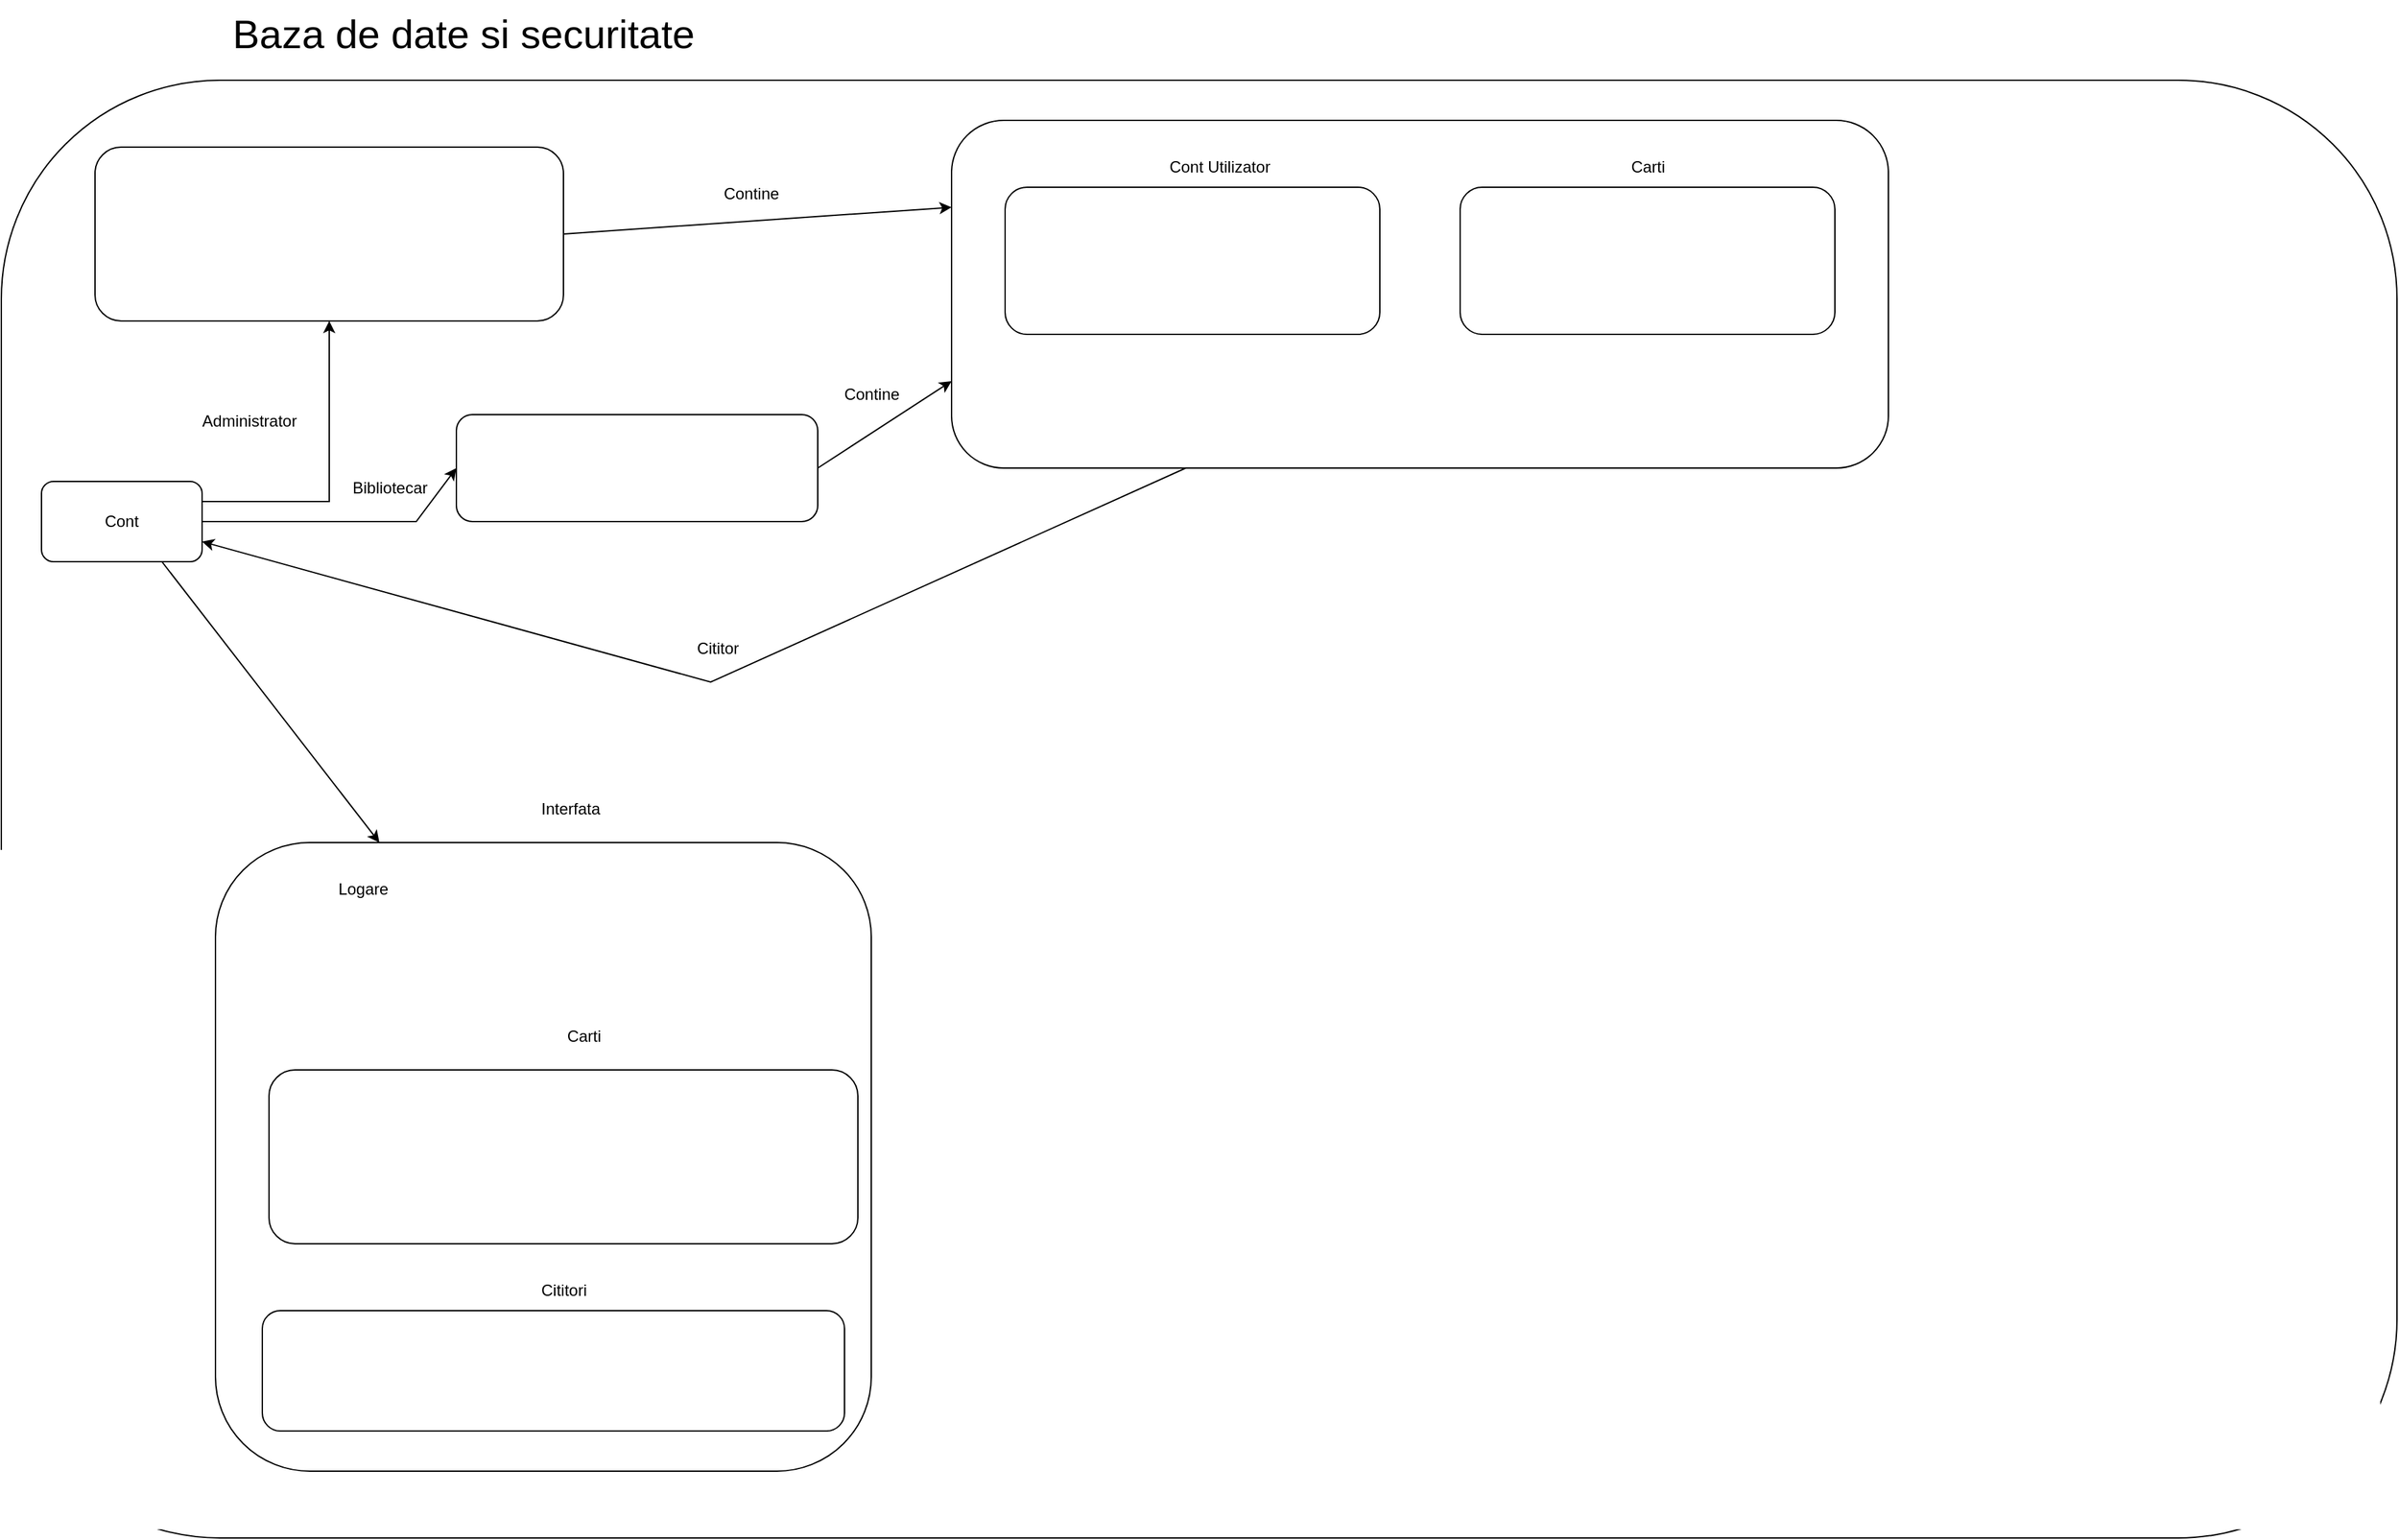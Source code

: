 <mxfile scale="1" border="0" version="24.9.2">
  <diagram name="Page-1" id="Page-1">
    <mxGraphModel grid="1" page="1" gridSize="10" guides="1" tooltips="1" connect="1" arrows="1" fold="1" pageScale="1" pageWidth="827" pageHeight="583" math="0" shadow="0">
      <root>
        <mxCell id="0" />
        <mxCell id="1" parent="0" />
        <mxCell id="P3BRGBd7a3wcOy2r283L-174" value="" style="rounded=1;whiteSpace=wrap;html=1;" vertex="1" parent="1">
          <mxGeometry x="-280" y="120" width="1790" height="1090" as="geometry" />
        </mxCell>
        <mxCell id="P3BRGBd7a3wcOy2r283L-175" value="Cont" style="rounded=1;whiteSpace=wrap;html=1;" vertex="1" parent="1">
          <mxGeometry x="-250" y="420" width="120" height="60" as="geometry" />
        </mxCell>
        <mxCell id="P3BRGBd7a3wcOy2r283L-176" value="" style="rounded=1;whiteSpace=wrap;html=1;" vertex="1" parent="1">
          <mxGeometry x="-210" y="170" width="350" height="130" as="geometry" />
        </mxCell>
        <mxCell id="P3BRGBd7a3wcOy2r283L-177" value="Administrator" style="text;html=1;align=center;verticalAlign=middle;resizable=0;points=[];autosize=1;strokeColor=none;fillColor=none;" vertex="1" parent="1">
          <mxGeometry x="-140" y="360" width="90" height="30" as="geometry" />
        </mxCell>
        <mxCell id="P3BRGBd7a3wcOy2r283L-178" value="" style="endArrow=classic;html=1;rounded=0;exitX=1;exitY=0.25;exitDx=0;exitDy=0;entryX=0.5;entryY=1;entryDx=0;entryDy=0;" edge="1" parent="1" source="P3BRGBd7a3wcOy2r283L-175" target="P3BRGBd7a3wcOy2r283L-176">
          <mxGeometry width="50" height="50" relative="1" as="geometry">
            <mxPoint x="420" y="640" as="sourcePoint" />
            <mxPoint x="470" y="590" as="targetPoint" />
            <Array as="points">
              <mxPoint x="-35" y="435" />
            </Array>
          </mxGeometry>
        </mxCell>
        <mxCell id="P3BRGBd7a3wcOy2r283L-179" value="" style="rounded=1;whiteSpace=wrap;html=1;" vertex="1" parent="1">
          <mxGeometry x="-120" y="690" width="490" height="470" as="geometry" />
        </mxCell>
        <mxCell id="P3BRGBd7a3wcOy2r283L-180" value="Logare" style="text;html=1;align=center;verticalAlign=middle;resizable=0;points=[];autosize=1;strokeColor=none;fillColor=none;" vertex="1" parent="1">
          <mxGeometry x="-40" y="710" width="60" height="30" as="geometry" />
        </mxCell>
        <mxCell id="P3BRGBd7a3wcOy2r283L-181" value="" style="endArrow=classic;html=1;rounded=0;exitX=0.75;exitY=1;exitDx=0;exitDy=0;entryX=0.25;entryY=0;entryDx=0;entryDy=0;" edge="1" parent="1" source="P3BRGBd7a3wcOy2r283L-175" target="P3BRGBd7a3wcOy2r283L-179">
          <mxGeometry width="50" height="50" relative="1" as="geometry">
            <mxPoint x="420" y="960" as="sourcePoint" />
            <mxPoint x="470" y="910" as="targetPoint" />
            <Array as="points" />
          </mxGeometry>
        </mxCell>
        <mxCell id="P3BRGBd7a3wcOy2r283L-182" value="Interfata" style="text;html=1;align=center;verticalAlign=middle;resizable=0;points=[];autosize=1;strokeColor=none;fillColor=none;" vertex="1" parent="1">
          <mxGeometry x="110" y="650" width="70" height="30" as="geometry" />
        </mxCell>
        <mxCell id="P3BRGBd7a3wcOy2r283L-183" value="" style="rounded=1;whiteSpace=wrap;html=1;" vertex="1" parent="1">
          <mxGeometry x="-80" y="860" width="440" height="130" as="geometry" />
        </mxCell>
        <mxCell id="P3BRGBd7a3wcOy2r283L-184" value="Carti" style="text;html=1;align=center;verticalAlign=middle;resizable=0;points=[];autosize=1;strokeColor=none;fillColor=none;" vertex="1" parent="1">
          <mxGeometry x="130" y="820" width="50" height="30" as="geometry" />
        </mxCell>
        <mxCell id="P3BRGBd7a3wcOy2r283L-185" value="" style="rounded=1;whiteSpace=wrap;html=1;" vertex="1" parent="1">
          <mxGeometry x="-85" y="1040" width="435" height="90" as="geometry" />
        </mxCell>
        <mxCell id="P3BRGBd7a3wcOy2r283L-186" value="Cititori" style="text;html=1;align=center;verticalAlign=middle;resizable=0;points=[];autosize=1;strokeColor=none;fillColor=none;" vertex="1" parent="1">
          <mxGeometry x="110" y="1010" width="60" height="30" as="geometry" />
        </mxCell>
        <mxCell id="P3BRGBd7a3wcOy2r283L-187" value="" style="rounded=1;whiteSpace=wrap;html=1;" vertex="1" parent="1">
          <mxGeometry x="430" y="150" width="700" height="260" as="geometry" />
        </mxCell>
        <mxCell id="P3BRGBd7a3wcOy2r283L-188" value="" style="rounded=1;whiteSpace=wrap;html=1;" vertex="1" parent="1">
          <mxGeometry x="470" y="200" width="280" height="110" as="geometry" />
        </mxCell>
        <mxCell id="P3BRGBd7a3wcOy2r283L-189" value="Cont Utilizator" style="text;html=1;align=center;verticalAlign=middle;resizable=0;points=[];autosize=1;strokeColor=none;fillColor=none;" vertex="1" parent="1">
          <mxGeometry x="580" y="170" width="100" height="30" as="geometry" />
        </mxCell>
        <mxCell id="P3BRGBd7a3wcOy2r283L-190" value="" style="rounded=1;whiteSpace=wrap;html=1;" vertex="1" parent="1">
          <mxGeometry x="810" y="200" width="280" height="110" as="geometry" />
        </mxCell>
        <mxCell id="P3BRGBd7a3wcOy2r283L-191" value="Carti" style="text;html=1;align=center;verticalAlign=middle;resizable=0;points=[];autosize=1;strokeColor=none;fillColor=none;" vertex="1" parent="1">
          <mxGeometry x="925" y="170" width="50" height="30" as="geometry" />
        </mxCell>
        <mxCell id="P3BRGBd7a3wcOy2r283L-192" value="" style="endArrow=classic;html=1;rounded=0;exitX=1;exitY=0.5;exitDx=0;exitDy=0;entryX=0;entryY=0.25;entryDx=0;entryDy=0;" edge="1" parent="1" source="P3BRGBd7a3wcOy2r283L-176" target="P3BRGBd7a3wcOy2r283L-187">
          <mxGeometry width="50" height="50" relative="1" as="geometry">
            <mxPoint x="420" y="660" as="sourcePoint" />
            <mxPoint x="470" y="610" as="targetPoint" />
          </mxGeometry>
        </mxCell>
        <mxCell id="P3BRGBd7a3wcOy2r283L-193" value="Contine" style="text;html=1;align=center;verticalAlign=middle;resizable=0;points=[];autosize=1;strokeColor=none;fillColor=none;" vertex="1" parent="1">
          <mxGeometry x="250" y="190" width="60" height="30" as="geometry" />
        </mxCell>
        <mxCell id="P3BRGBd7a3wcOy2r283L-194" value="" style="rounded=1;whiteSpace=wrap;html=1;" vertex="1" parent="1">
          <mxGeometry x="60" y="370" width="270" height="80" as="geometry" />
        </mxCell>
        <mxCell id="P3BRGBd7a3wcOy2r283L-195" value="Bibliotecar" style="text;html=1;align=center;verticalAlign=middle;resizable=0;points=[];autosize=1;strokeColor=none;fillColor=none;" vertex="1" parent="1">
          <mxGeometry x="-30" y="410" width="80" height="30" as="geometry" />
        </mxCell>
        <mxCell id="P3BRGBd7a3wcOy2r283L-196" value="" style="endArrow=classic;html=1;rounded=0;exitX=1;exitY=0.5;exitDx=0;exitDy=0;entryX=0;entryY=0.5;entryDx=0;entryDy=0;" edge="1" parent="1" source="P3BRGBd7a3wcOy2r283L-175" target="P3BRGBd7a3wcOy2r283L-194">
          <mxGeometry width="50" height="50" relative="1" as="geometry">
            <mxPoint x="420" y="660" as="sourcePoint" />
            <mxPoint x="470" y="610" as="targetPoint" />
            <Array as="points">
              <mxPoint x="30" y="450" />
            </Array>
          </mxGeometry>
        </mxCell>
        <mxCell id="P3BRGBd7a3wcOy2r283L-197" value="" style="endArrow=classic;html=1;rounded=0;exitX=0.25;exitY=1;exitDx=0;exitDy=0;entryX=1;entryY=0.75;entryDx=0;entryDy=0;" edge="1" parent="1" source="P3BRGBd7a3wcOy2r283L-187" target="P3BRGBd7a3wcOy2r283L-175">
          <mxGeometry width="50" height="50" relative="1" as="geometry">
            <mxPoint x="420" y="660" as="sourcePoint" />
            <mxPoint x="470" y="610" as="targetPoint" />
            <Array as="points">
              <mxPoint x="250" y="570" />
            </Array>
          </mxGeometry>
        </mxCell>
        <mxCell id="P3BRGBd7a3wcOy2r283L-198" value="Cititor" style="text;html=1;align=center;verticalAlign=middle;resizable=0;points=[];autosize=1;strokeColor=none;fillColor=none;" vertex="1" parent="1">
          <mxGeometry x="230" y="530" width="50" height="30" as="geometry" />
        </mxCell>
        <mxCell id="P3BRGBd7a3wcOy2r283L-199" value="Contine" style="text;html=1;align=center;verticalAlign=middle;resizable=0;points=[];autosize=1;strokeColor=none;fillColor=none;" vertex="1" parent="1">
          <mxGeometry x="340" y="340" width="60" height="30" as="geometry" />
        </mxCell>
        <mxCell id="P3BRGBd7a3wcOy2r283L-200" value="" style="endArrow=classic;html=1;rounded=0;exitX=1;exitY=0.5;exitDx=0;exitDy=0;entryX=0;entryY=0.75;entryDx=0;entryDy=0;" edge="1" parent="1" source="P3BRGBd7a3wcOy2r283L-194" target="P3BRGBd7a3wcOy2r283L-187">
          <mxGeometry width="50" height="50" relative="1" as="geometry">
            <mxPoint x="420" y="660" as="sourcePoint" />
            <mxPoint x="470" y="610" as="targetPoint" />
          </mxGeometry>
        </mxCell>
        <mxCell id="P3BRGBd7a3wcOy2r283L-201" value="Baza de date si securitate" style="text;html=1;align=center;verticalAlign=middle;resizable=0;points=[];autosize=1;strokeColor=none;fillColor=none;fontSize=30;" vertex="1" parent="1">
          <mxGeometry x="-120" y="60" width="370" height="50" as="geometry" />
        </mxCell>
      </root>
    </mxGraphModel>
  </diagram>
</mxfile>
